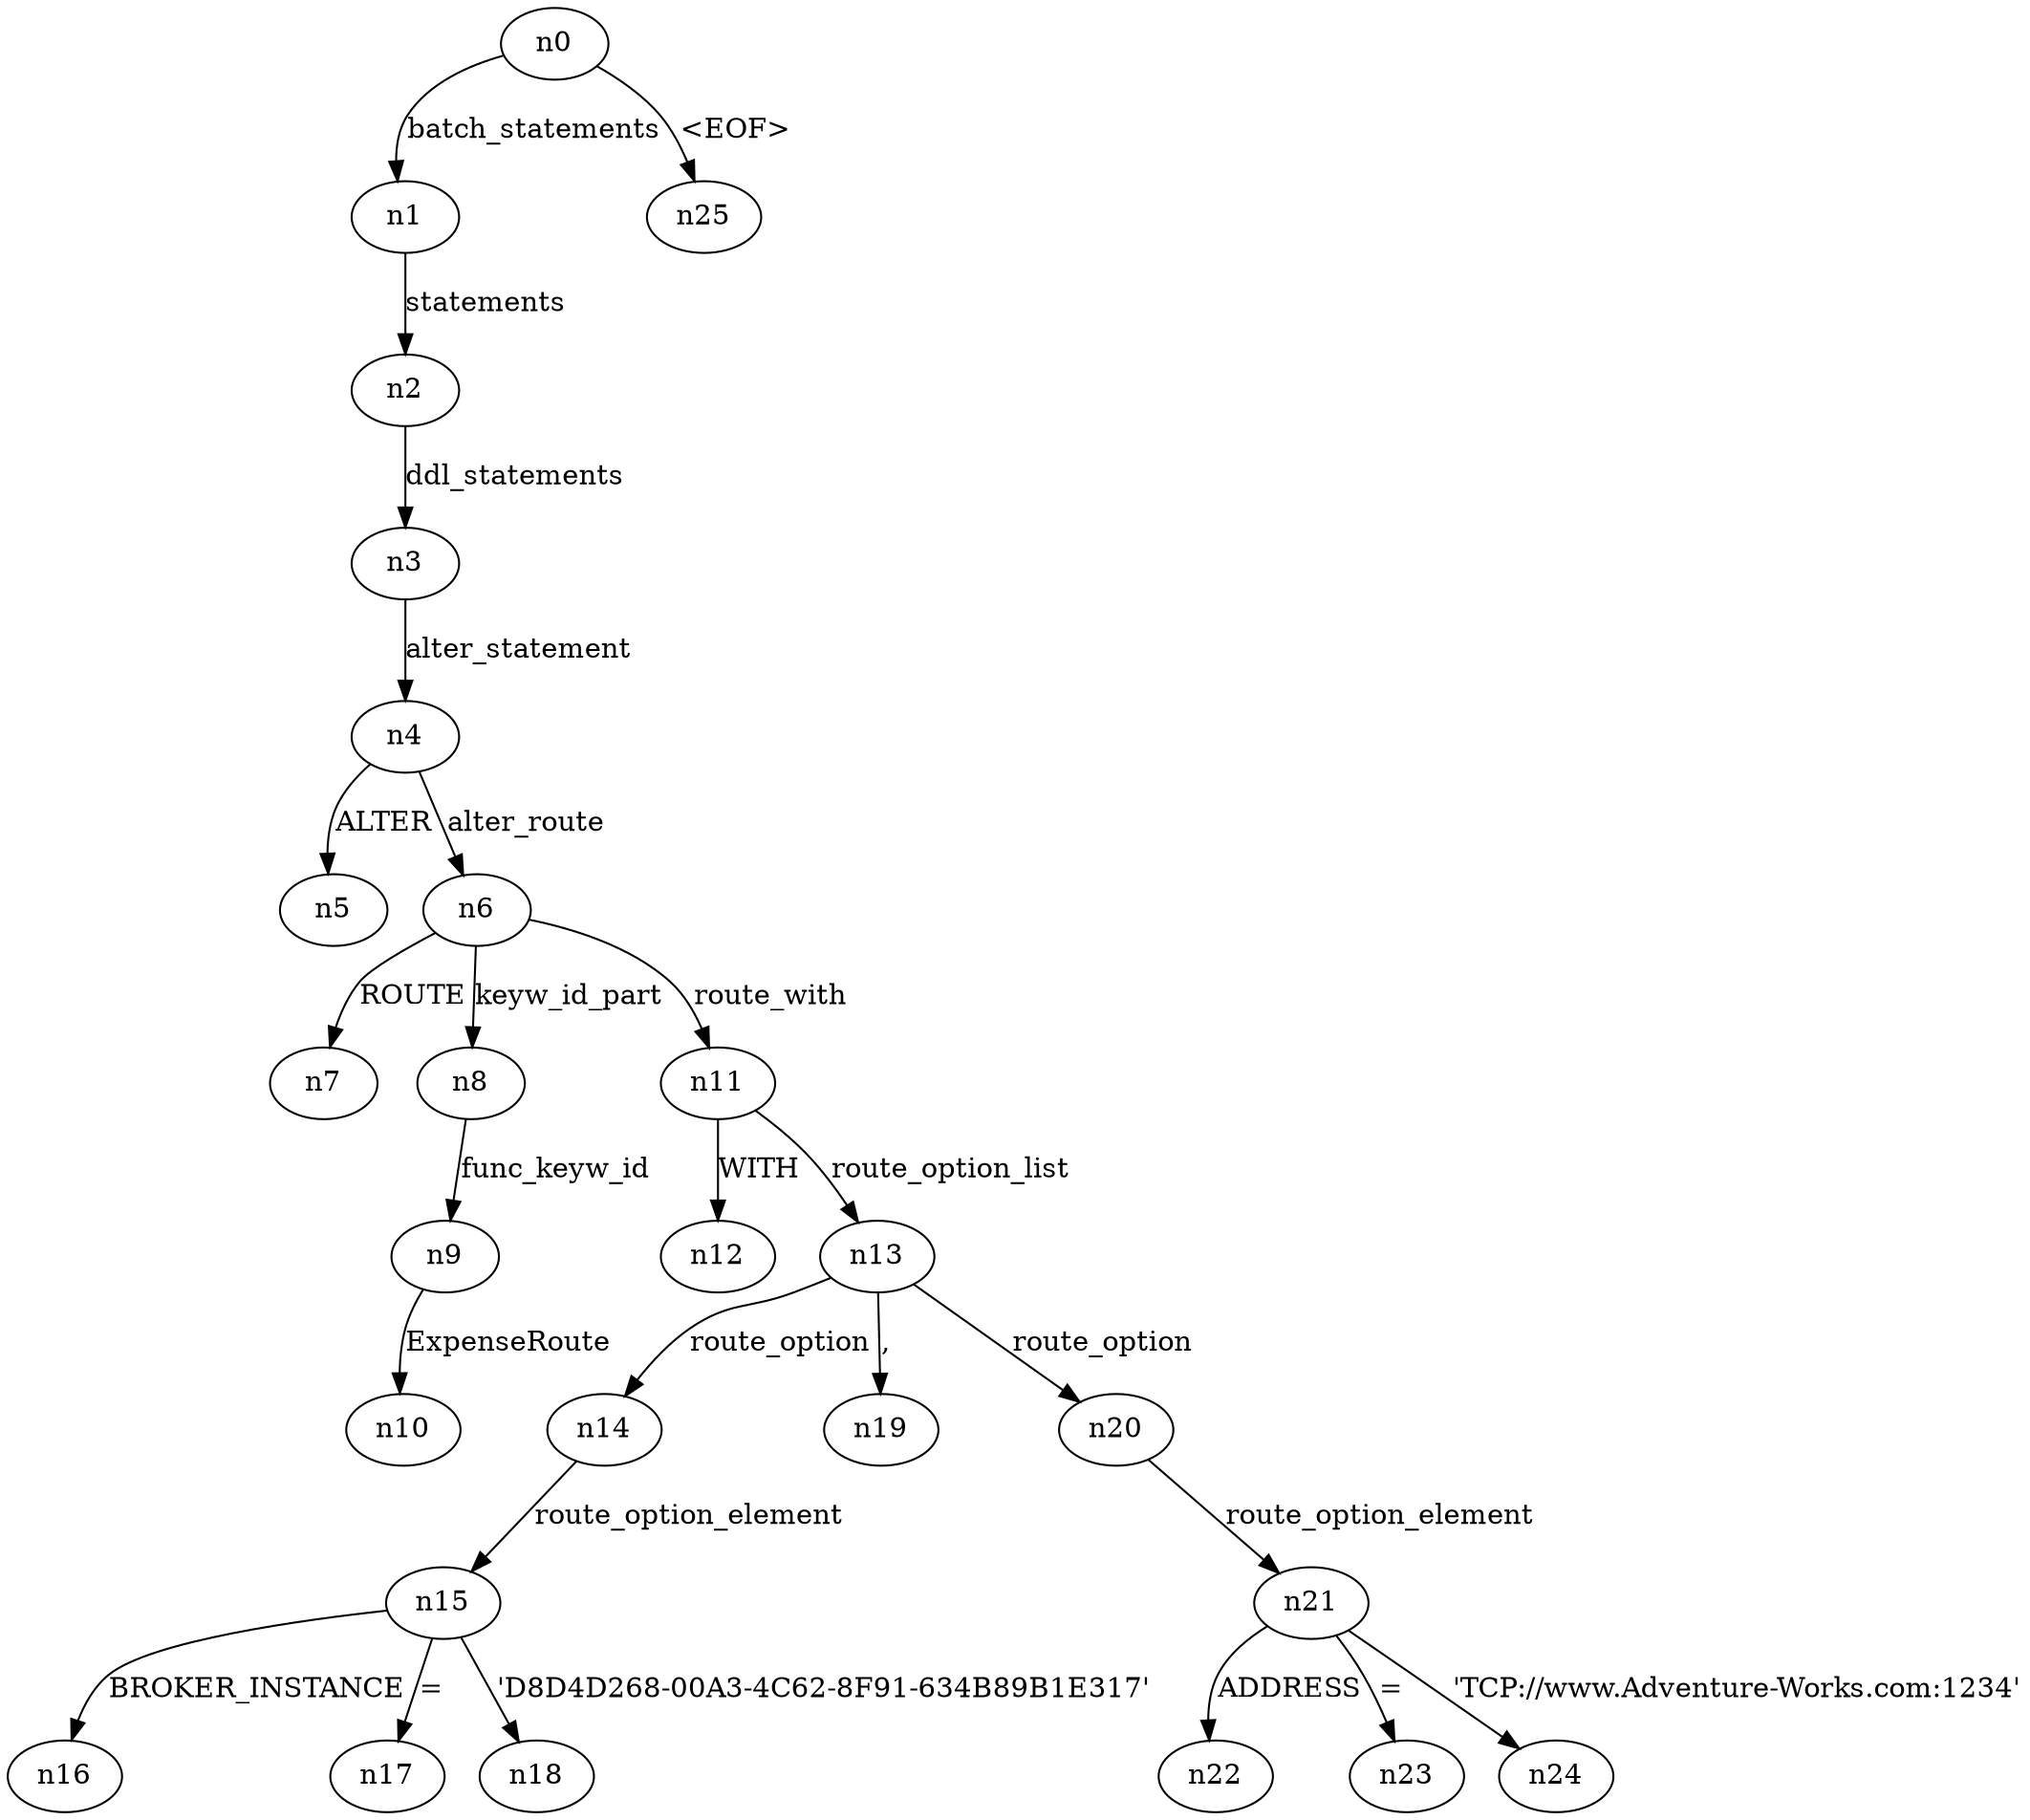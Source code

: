 digraph ParseTree {
  n0 -> n1 [label="batch_statements"];
  n1 -> n2 [label="statements"];
  n2 -> n3 [label="ddl_statements"];
  n3 -> n4 [label="alter_statement"];
  n4 -> n5 [label="ALTER"];
  n4 -> n6 [label="alter_route"];
  n6 -> n7 [label="ROUTE"];
  n6 -> n8 [label="keyw_id_part"];
  n8 -> n9 [label="func_keyw_id"];
  n9 -> n10 [label="ExpenseRoute"];
  n6 -> n11 [label="route_with"];
  n11 -> n12 [label="WITH"];
  n11 -> n13 [label="route_option_list"];
  n13 -> n14 [label="route_option"];
  n14 -> n15 [label="route_option_element"];
  n15 -> n16 [label="BROKER_INSTANCE"];
  n15 -> n17 [label="="];
  n15 -> n18 [label="'D8D4D268-00A3-4C62-8F91-634B89B1E317'"];
  n13 -> n19 [label=","];
  n13 -> n20 [label="route_option"];
  n20 -> n21 [label="route_option_element"];
  n21 -> n22 [label="ADDRESS"];
  n21 -> n23 [label="="];
  n21 -> n24 [label="'TCP://www.Adventure-Works.com:1234'"];
  n0 -> n25 [label="<EOF>"];
}